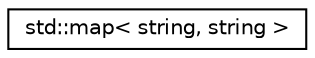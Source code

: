 digraph "Graphical Class Hierarchy"
{
  edge [fontname="Helvetica",fontsize="10",labelfontname="Helvetica",labelfontsize="10"];
  node [fontname="Helvetica",fontsize="10",shape=record];
  rankdir="LR";
  Node0 [label="std::map\< string, string \>",height=0.2,width=0.4,color="black", fillcolor="white", style="filled",URL="$classstd_1_1map.html"];
}
